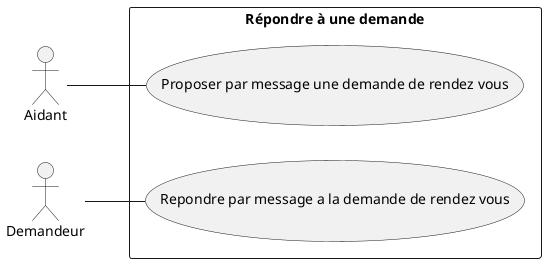 @startuml "cas d'utilisation - répondre à une demande"
left to right direction
actor Aidant
actor Demandeur

rectangle "Répondre à une demande" {
    usecase UC1 as "Proposer par message une demande de rendez vous"
    usecase UC2 as "Repondre par message a la demande de rendez vous"
  

    Aidant -- (UC1)
    Demandeur -- (UC2)
}
@enduml